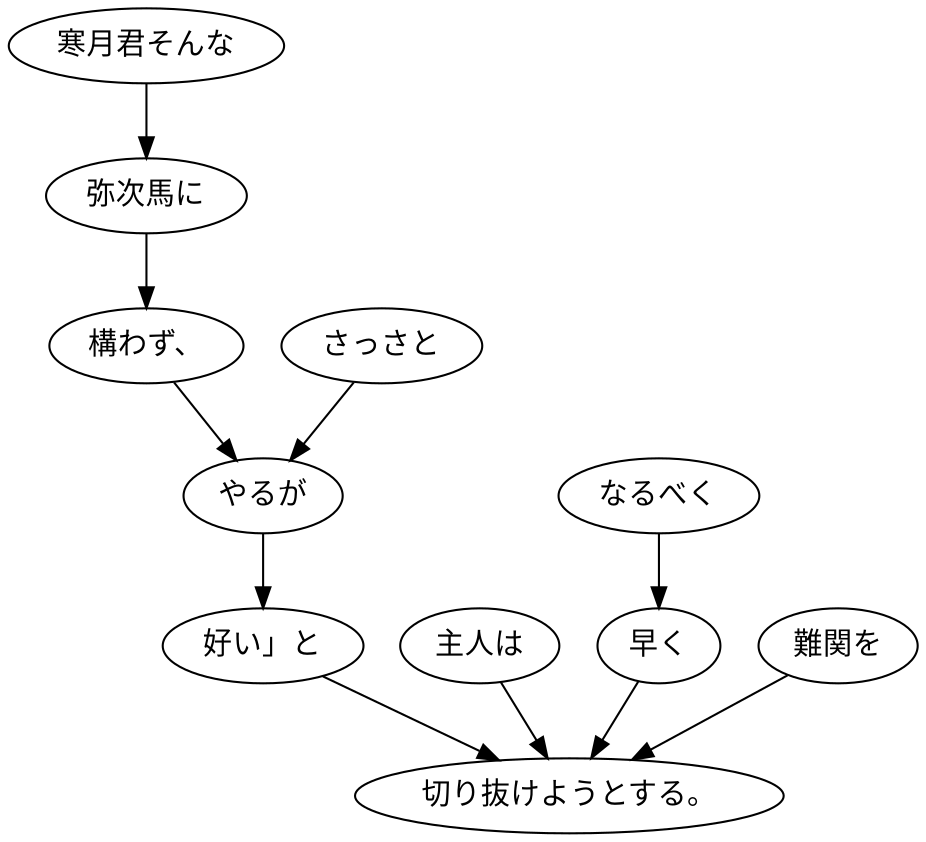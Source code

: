 digraph graph1498 {
	node0 [label="寒月君そんな"];
	node1 [label="弥次馬に"];
	node2 [label="構わず、"];
	node3 [label="さっさと"];
	node4 [label="やるが"];
	node5 [label="好い」と"];
	node6 [label="主人は"];
	node7 [label="なるべく"];
	node8 [label="早く"];
	node9 [label="難関を"];
	node10 [label="切り抜けようとする。"];
	node0 -> node1;
	node1 -> node2;
	node2 -> node4;
	node3 -> node4;
	node4 -> node5;
	node5 -> node10;
	node6 -> node10;
	node7 -> node8;
	node8 -> node10;
	node9 -> node10;
}
